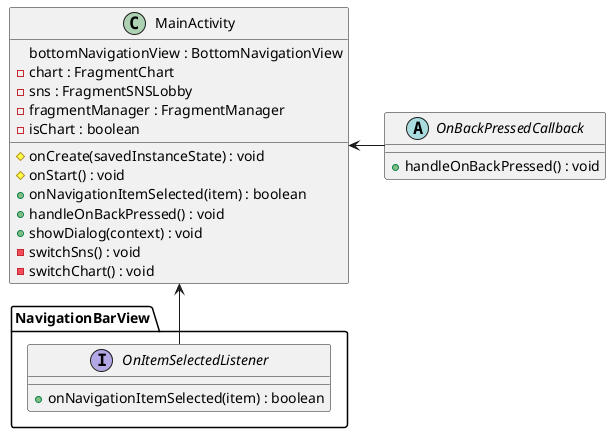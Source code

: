 @startuml
MainActivity <- OnBackPressedCallback
MainActivity <-- NavigationBarView.OnItemSelectedListener

abstract class OnBackPressedCallback {
    +handleOnBackPressed() : void
}
class MainActivity {
    bottomNavigationView : BottomNavigationView
    -chart : FragmentChart
    -sns : FragmentSNSLobby
    -fragmentManager : FragmentManager
    -isChart : boolean

    #onCreate(savedInstanceState) : void
    #onStart() : void
    +onNavigationItemSelected(item) : boolean
    +handleOnBackPressed() : void
    +showDialog(context) : void
    -switchSns() : void
    -switchChart() : void
}

interface NavigationBarView.OnItemSelectedListener {
    +onNavigationItemSelected(item) : boolean
}

@enduml